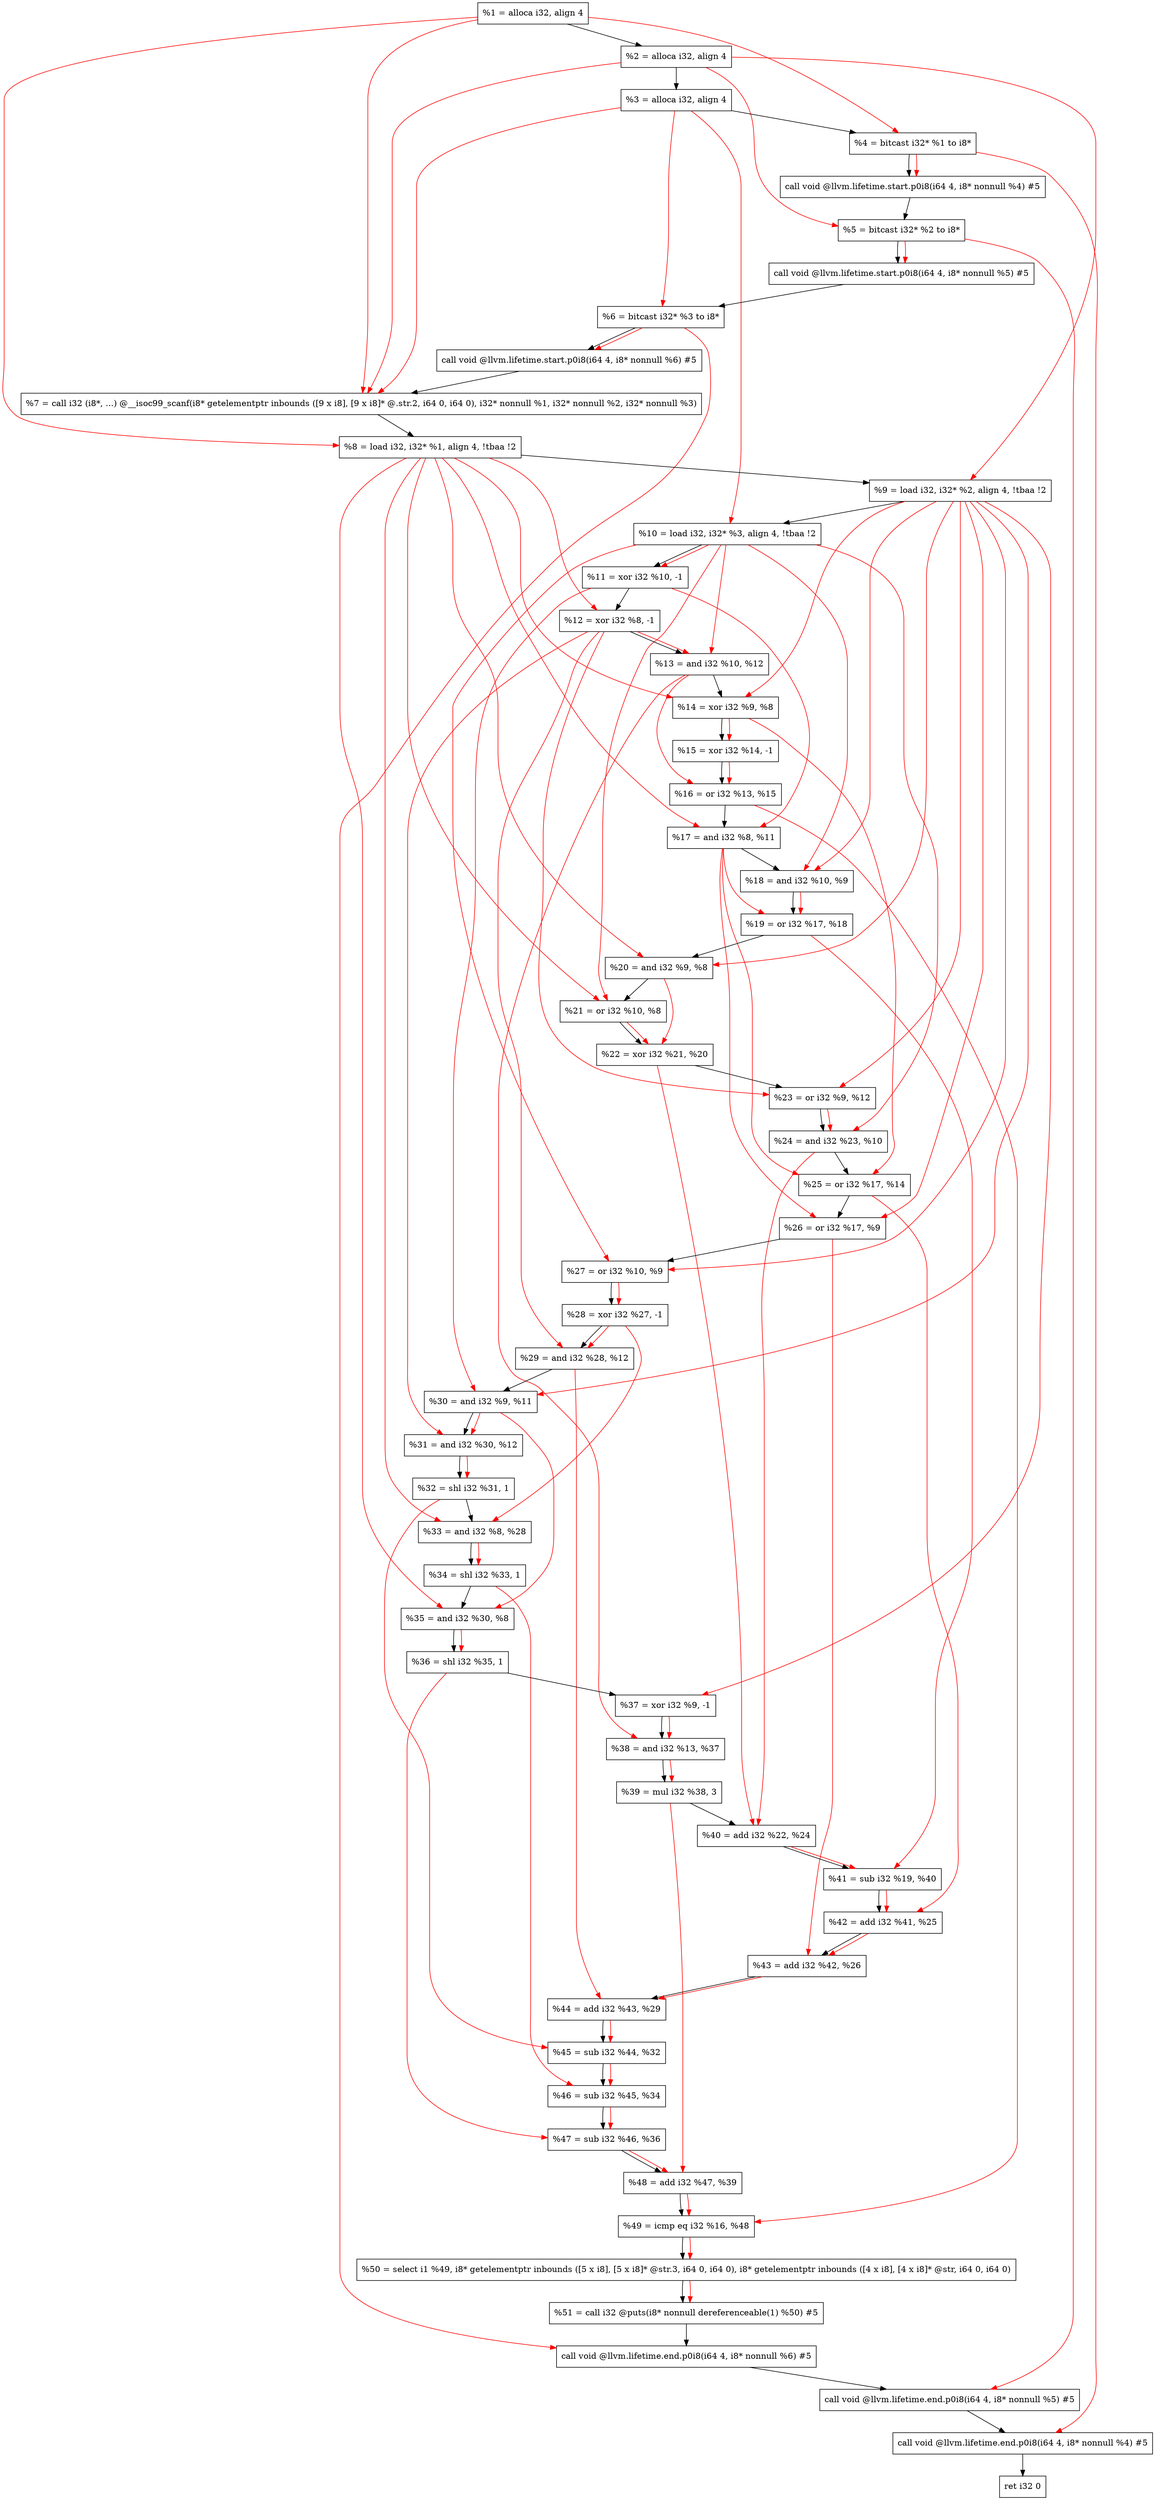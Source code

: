 digraph "DFG for'main' function" {
	Node0x87a978[shape=record, label="  %1 = alloca i32, align 4"];
	Node0x87a9f8[shape=record, label="  %2 = alloca i32, align 4"];
	Node0x87aa88[shape=record, label="  %3 = alloca i32, align 4"];
	Node0x87aae8[shape=record, label="  %4 = bitcast i32* %1 to i8*"];
	Node0x87af68[shape=record, label="  call void @llvm.lifetime.start.p0i8(i64 4, i8* nonnull %4) #5"];
	Node0x87b048[shape=record, label="  %5 = bitcast i32* %2 to i8*"];
	Node0x87b148[shape=record, label="  call void @llvm.lifetime.start.p0i8(i64 4, i8* nonnull %5) #5"];
	Node0x87b208[shape=record, label="  %6 = bitcast i32* %3 to i8*"];
	Node0x87b2b8[shape=record, label="  call void @llvm.lifetime.start.p0i8(i64 4, i8* nonnull %6) #5"];
	Node0x87b518[shape=record, label="  %7 = call i32 (i8*, ...) @__isoc99_scanf(i8* getelementptr inbounds ([9 x i8], [9 x i8]* @.str.2, i64 0, i64 0), i32* nonnull %1, i32* nonnull %2, i32* nonnull %3)"];
	Node0x87b5d8[shape=record, label="  %8 = load i32, i32* %1, align 4, !tbaa !2"];
	Node0x87c548[shape=record, label="  %9 = load i32, i32* %2, align 4, !tbaa !2"];
	Node0x87cbb8[shape=record, label="  %10 = load i32, i32* %3, align 4, !tbaa !2"];
	Node0x87cc30[shape=record, label="  %11 = xor i32 %10, -1"];
	Node0x87cca0[shape=record, label="  %12 = xor i32 %8, -1"];
	Node0x87cd10[shape=record, label="  %13 = and i32 %10, %12"];
	Node0x87cd80[shape=record, label="  %14 = xor i32 %9, %8"];
	Node0x87cdf0[shape=record, label="  %15 = xor i32 %14, -1"];
	Node0x87ce60[shape=record, label="  %16 = or i32 %13, %15"];
	Node0x87ced0[shape=record, label="  %17 = and i32 %8, %11"];
	Node0x87cf40[shape=record, label="  %18 = and i32 %10, %9"];
	Node0x87cfb0[shape=record, label="  %19 = or i32 %17, %18"];
	Node0x87d020[shape=record, label="  %20 = and i32 %9, %8"];
	Node0x87d090[shape=record, label="  %21 = or i32 %10, %8"];
	Node0x87d100[shape=record, label="  %22 = xor i32 %21, %20"];
	Node0x87d170[shape=record, label="  %23 = or i32 %9, %12"];
	Node0x87d1e0[shape=record, label="  %24 = and i32 %23, %10"];
	Node0x87d250[shape=record, label="  %25 = or i32 %17, %14"];
	Node0x87d2c0[shape=record, label="  %26 = or i32 %17, %9"];
	Node0x87d330[shape=record, label="  %27 = or i32 %10, %9"];
	Node0x87d3a0[shape=record, label="  %28 = xor i32 %27, -1"];
	Node0x87d410[shape=record, label="  %29 = and i32 %28, %12"];
	Node0x87d480[shape=record, label="  %30 = and i32 %9, %11"];
	Node0x87d4f0[shape=record, label="  %31 = and i32 %30, %12"];
	Node0x87d560[shape=record, label="  %32 = shl i32 %31, 1"];
	Node0x87d5d0[shape=record, label="  %33 = and i32 %8, %28"];
	Node0x87d640[shape=record, label="  %34 = shl i32 %33, 1"];
	Node0x87d6b0[shape=record, label="  %35 = and i32 %30, %8"];
	Node0x87d720[shape=record, label="  %36 = shl i32 %35, 1"];
	Node0x87d790[shape=record, label="  %37 = xor i32 %9, -1"];
	Node0x87d800[shape=record, label="  %38 = and i32 %13, %37"];
	Node0x87d870[shape=record, label="  %39 = mul i32 %38, 3"];
	Node0x87d8e0[shape=record, label="  %40 = add i32 %22, %24"];
	Node0x87d950[shape=record, label="  %41 = sub i32 %19, %40"];
	Node0x87d9c0[shape=record, label="  %42 = add i32 %41, %25"];
	Node0x87da30[shape=record, label="  %43 = add i32 %42, %26"];
	Node0x87daa0[shape=record, label="  %44 = add i32 %43, %29"];
	Node0x87db10[shape=record, label="  %45 = sub i32 %44, %32"];
	Node0x87db80[shape=record, label="  %46 = sub i32 %45, %34"];
	Node0x87dbf0[shape=record, label="  %47 = sub i32 %46, %36"];
	Node0x87dc60[shape=record, label="  %48 = add i32 %47, %39"];
	Node0x87dcd0[shape=record, label="  %49 = icmp eq i32 %16, %48"];
	Node0x81a9d8[shape=record, label="  %50 = select i1 %49, i8* getelementptr inbounds ([5 x i8], [5 x i8]* @str.3, i64 0, i64 0), i8* getelementptr inbounds ([4 x i8], [4 x i8]* @str, i64 0, i64 0)"];
	Node0x87dd60[shape=record, label="  %51 = call i32 @puts(i8* nonnull dereferenceable(1) %50) #5"];
	Node0x87dfb8[shape=record, label="  call void @llvm.lifetime.end.p0i8(i64 4, i8* nonnull %6) #5"];
	Node0x87e118[shape=record, label="  call void @llvm.lifetime.end.p0i8(i64 4, i8* nonnull %5) #5"];
	Node0x87e228[shape=record, label="  call void @llvm.lifetime.end.p0i8(i64 4, i8* nonnull %4) #5"];
	Node0x87e2e8[shape=record, label="  ret i32 0"];
	Node0x87a978 -> Node0x87a9f8;
	Node0x87a9f8 -> Node0x87aa88;
	Node0x87aa88 -> Node0x87aae8;
	Node0x87aae8 -> Node0x87af68;
	Node0x87af68 -> Node0x87b048;
	Node0x87b048 -> Node0x87b148;
	Node0x87b148 -> Node0x87b208;
	Node0x87b208 -> Node0x87b2b8;
	Node0x87b2b8 -> Node0x87b518;
	Node0x87b518 -> Node0x87b5d8;
	Node0x87b5d8 -> Node0x87c548;
	Node0x87c548 -> Node0x87cbb8;
	Node0x87cbb8 -> Node0x87cc30;
	Node0x87cc30 -> Node0x87cca0;
	Node0x87cca0 -> Node0x87cd10;
	Node0x87cd10 -> Node0x87cd80;
	Node0x87cd80 -> Node0x87cdf0;
	Node0x87cdf0 -> Node0x87ce60;
	Node0x87ce60 -> Node0x87ced0;
	Node0x87ced0 -> Node0x87cf40;
	Node0x87cf40 -> Node0x87cfb0;
	Node0x87cfb0 -> Node0x87d020;
	Node0x87d020 -> Node0x87d090;
	Node0x87d090 -> Node0x87d100;
	Node0x87d100 -> Node0x87d170;
	Node0x87d170 -> Node0x87d1e0;
	Node0x87d1e0 -> Node0x87d250;
	Node0x87d250 -> Node0x87d2c0;
	Node0x87d2c0 -> Node0x87d330;
	Node0x87d330 -> Node0x87d3a0;
	Node0x87d3a0 -> Node0x87d410;
	Node0x87d410 -> Node0x87d480;
	Node0x87d480 -> Node0x87d4f0;
	Node0x87d4f0 -> Node0x87d560;
	Node0x87d560 -> Node0x87d5d0;
	Node0x87d5d0 -> Node0x87d640;
	Node0x87d640 -> Node0x87d6b0;
	Node0x87d6b0 -> Node0x87d720;
	Node0x87d720 -> Node0x87d790;
	Node0x87d790 -> Node0x87d800;
	Node0x87d800 -> Node0x87d870;
	Node0x87d870 -> Node0x87d8e0;
	Node0x87d8e0 -> Node0x87d950;
	Node0x87d950 -> Node0x87d9c0;
	Node0x87d9c0 -> Node0x87da30;
	Node0x87da30 -> Node0x87daa0;
	Node0x87daa0 -> Node0x87db10;
	Node0x87db10 -> Node0x87db80;
	Node0x87db80 -> Node0x87dbf0;
	Node0x87dbf0 -> Node0x87dc60;
	Node0x87dc60 -> Node0x87dcd0;
	Node0x87dcd0 -> Node0x81a9d8;
	Node0x81a9d8 -> Node0x87dd60;
	Node0x87dd60 -> Node0x87dfb8;
	Node0x87dfb8 -> Node0x87e118;
	Node0x87e118 -> Node0x87e228;
	Node0x87e228 -> Node0x87e2e8;
edge [color=red]
	Node0x87a978 -> Node0x87aae8;
	Node0x87aae8 -> Node0x87af68;
	Node0x87a9f8 -> Node0x87b048;
	Node0x87b048 -> Node0x87b148;
	Node0x87aa88 -> Node0x87b208;
	Node0x87b208 -> Node0x87b2b8;
	Node0x87a978 -> Node0x87b518;
	Node0x87a9f8 -> Node0x87b518;
	Node0x87aa88 -> Node0x87b518;
	Node0x87a978 -> Node0x87b5d8;
	Node0x87a9f8 -> Node0x87c548;
	Node0x87aa88 -> Node0x87cbb8;
	Node0x87cbb8 -> Node0x87cc30;
	Node0x87b5d8 -> Node0x87cca0;
	Node0x87cbb8 -> Node0x87cd10;
	Node0x87cca0 -> Node0x87cd10;
	Node0x87c548 -> Node0x87cd80;
	Node0x87b5d8 -> Node0x87cd80;
	Node0x87cd80 -> Node0x87cdf0;
	Node0x87cd10 -> Node0x87ce60;
	Node0x87cdf0 -> Node0x87ce60;
	Node0x87b5d8 -> Node0x87ced0;
	Node0x87cc30 -> Node0x87ced0;
	Node0x87cbb8 -> Node0x87cf40;
	Node0x87c548 -> Node0x87cf40;
	Node0x87ced0 -> Node0x87cfb0;
	Node0x87cf40 -> Node0x87cfb0;
	Node0x87c548 -> Node0x87d020;
	Node0x87b5d8 -> Node0x87d020;
	Node0x87cbb8 -> Node0x87d090;
	Node0x87b5d8 -> Node0x87d090;
	Node0x87d090 -> Node0x87d100;
	Node0x87d020 -> Node0x87d100;
	Node0x87c548 -> Node0x87d170;
	Node0x87cca0 -> Node0x87d170;
	Node0x87d170 -> Node0x87d1e0;
	Node0x87cbb8 -> Node0x87d1e0;
	Node0x87ced0 -> Node0x87d250;
	Node0x87cd80 -> Node0x87d250;
	Node0x87ced0 -> Node0x87d2c0;
	Node0x87c548 -> Node0x87d2c0;
	Node0x87cbb8 -> Node0x87d330;
	Node0x87c548 -> Node0x87d330;
	Node0x87d330 -> Node0x87d3a0;
	Node0x87d3a0 -> Node0x87d410;
	Node0x87cca0 -> Node0x87d410;
	Node0x87c548 -> Node0x87d480;
	Node0x87cc30 -> Node0x87d480;
	Node0x87d480 -> Node0x87d4f0;
	Node0x87cca0 -> Node0x87d4f0;
	Node0x87d4f0 -> Node0x87d560;
	Node0x87b5d8 -> Node0x87d5d0;
	Node0x87d3a0 -> Node0x87d5d0;
	Node0x87d5d0 -> Node0x87d640;
	Node0x87d480 -> Node0x87d6b0;
	Node0x87b5d8 -> Node0x87d6b0;
	Node0x87d6b0 -> Node0x87d720;
	Node0x87c548 -> Node0x87d790;
	Node0x87cd10 -> Node0x87d800;
	Node0x87d790 -> Node0x87d800;
	Node0x87d800 -> Node0x87d870;
	Node0x87d100 -> Node0x87d8e0;
	Node0x87d1e0 -> Node0x87d8e0;
	Node0x87cfb0 -> Node0x87d950;
	Node0x87d8e0 -> Node0x87d950;
	Node0x87d950 -> Node0x87d9c0;
	Node0x87d250 -> Node0x87d9c0;
	Node0x87d9c0 -> Node0x87da30;
	Node0x87d2c0 -> Node0x87da30;
	Node0x87da30 -> Node0x87daa0;
	Node0x87d410 -> Node0x87daa0;
	Node0x87daa0 -> Node0x87db10;
	Node0x87d560 -> Node0x87db10;
	Node0x87db10 -> Node0x87db80;
	Node0x87d640 -> Node0x87db80;
	Node0x87db80 -> Node0x87dbf0;
	Node0x87d720 -> Node0x87dbf0;
	Node0x87dbf0 -> Node0x87dc60;
	Node0x87d870 -> Node0x87dc60;
	Node0x87ce60 -> Node0x87dcd0;
	Node0x87dc60 -> Node0x87dcd0;
	Node0x87dcd0 -> Node0x81a9d8;
	Node0x81a9d8 -> Node0x87dd60;
	Node0x87b208 -> Node0x87dfb8;
	Node0x87b048 -> Node0x87e118;
	Node0x87aae8 -> Node0x87e228;
}
